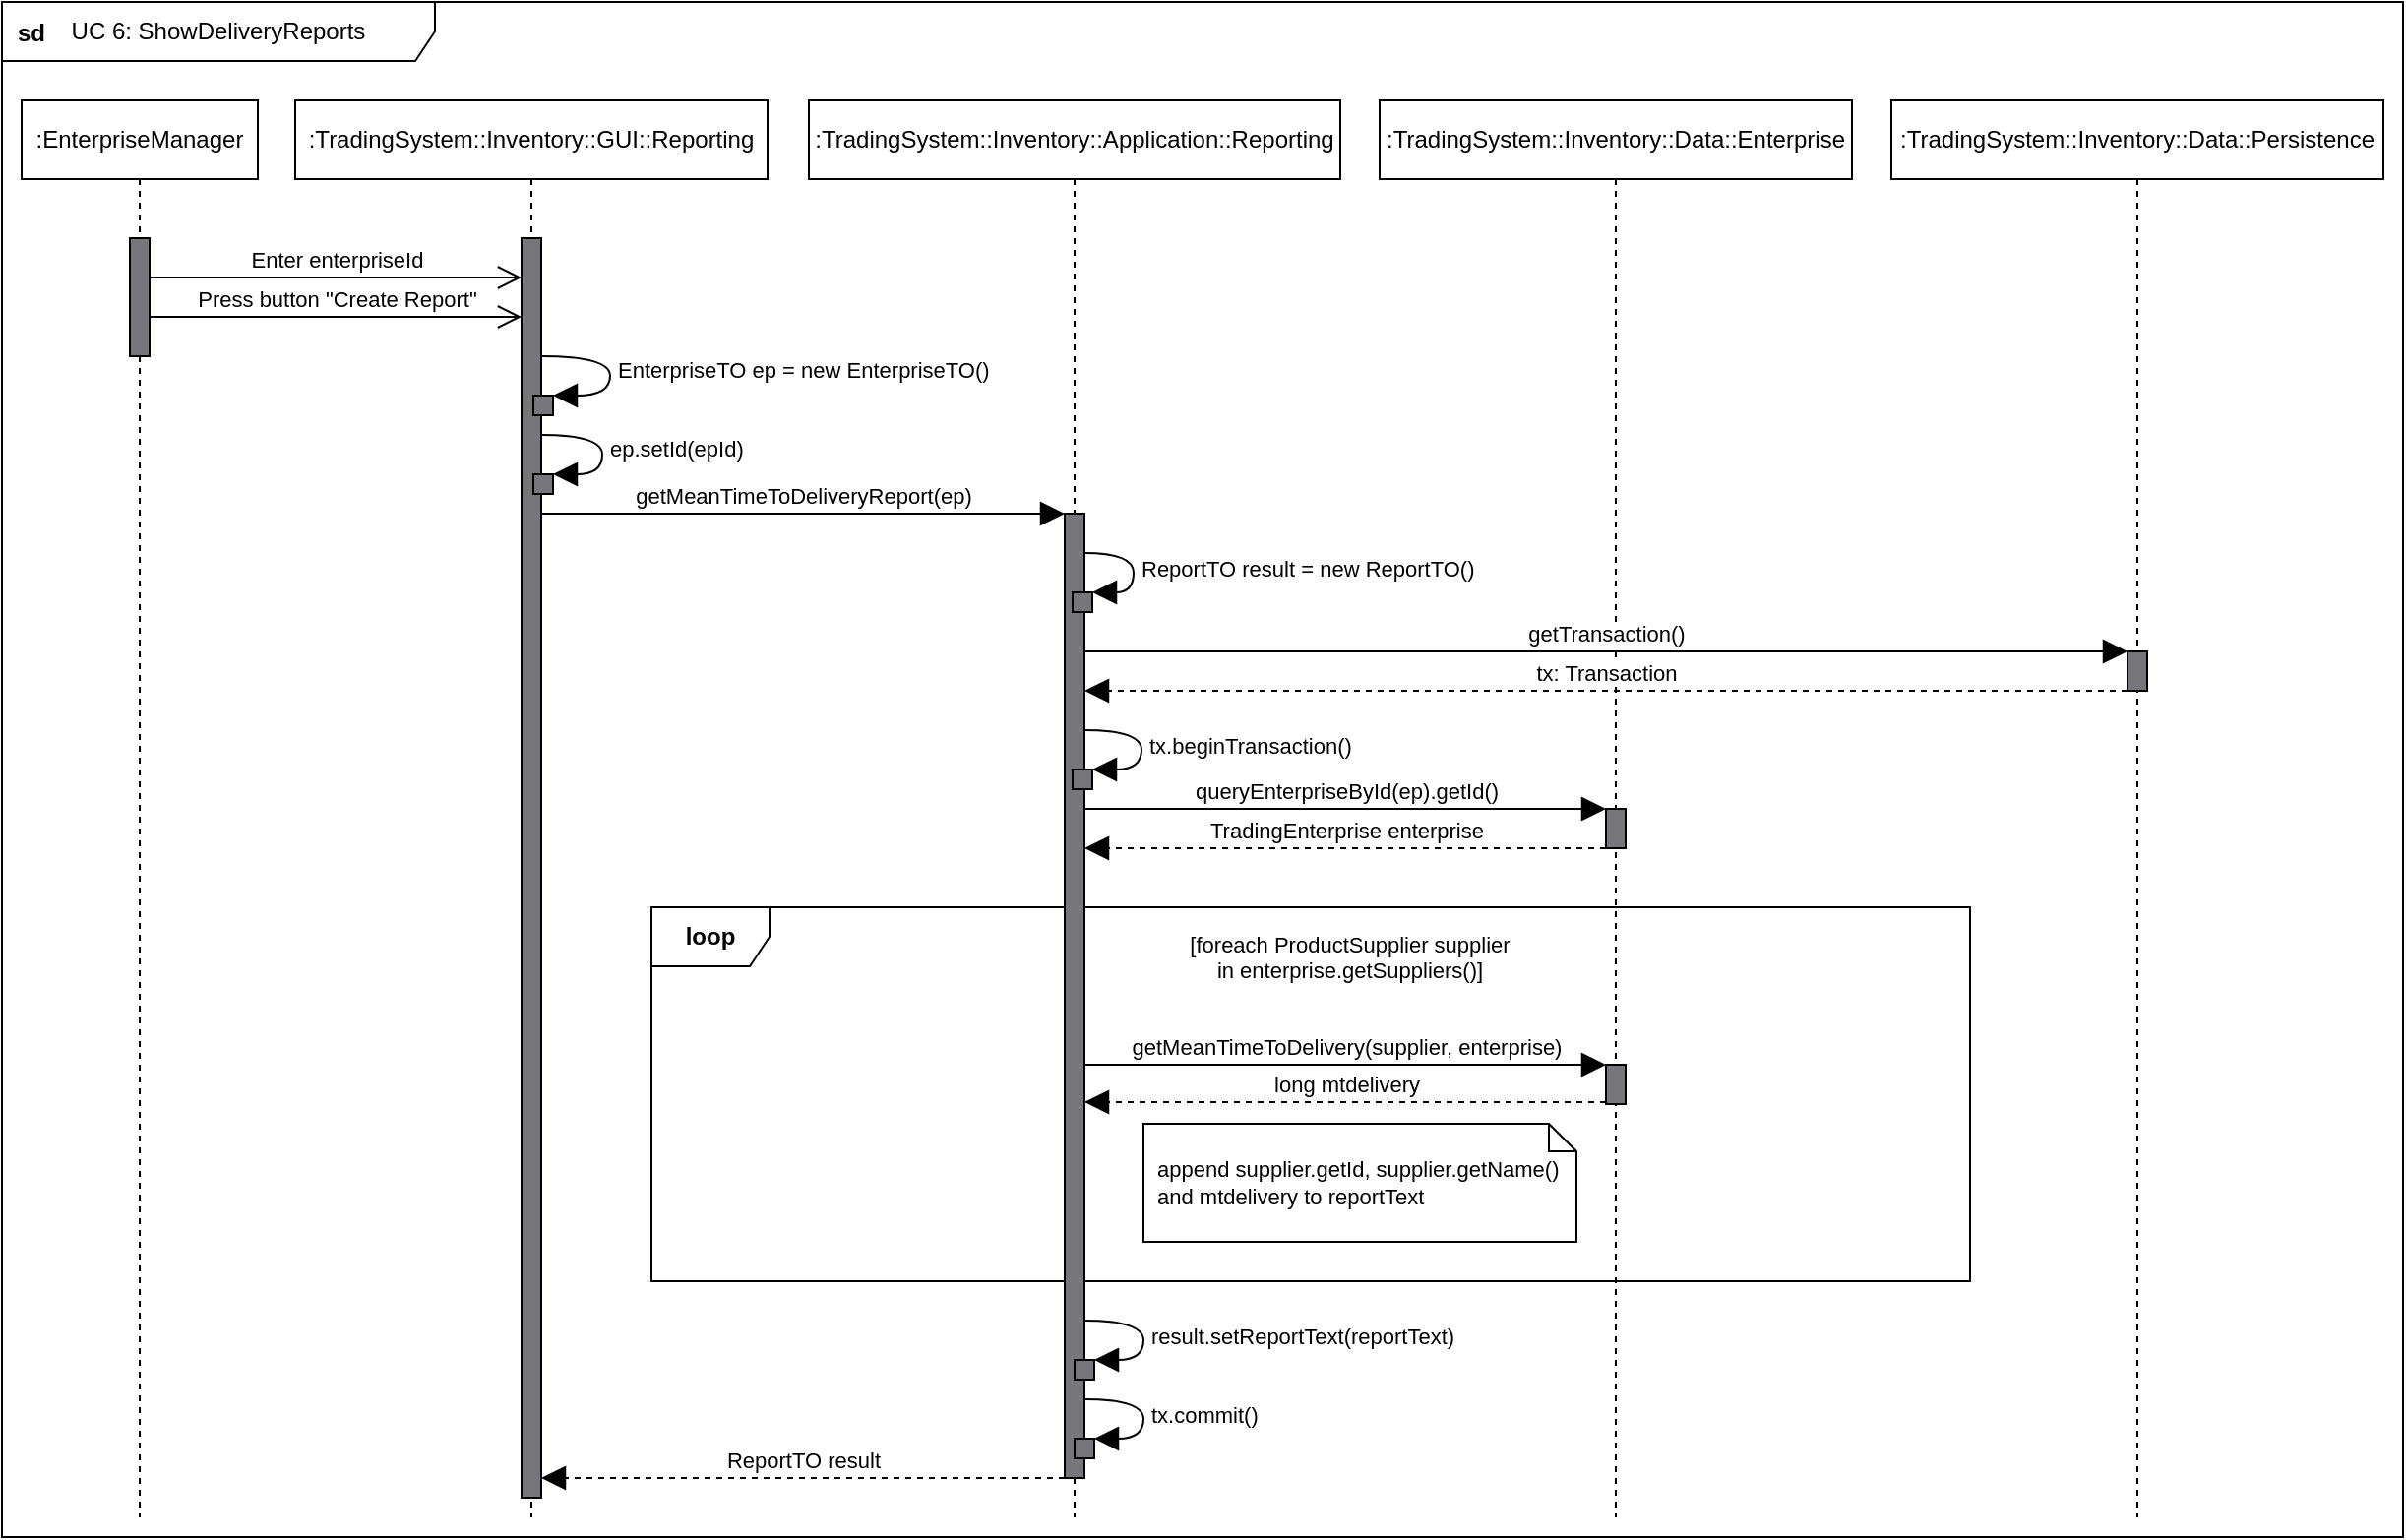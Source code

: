 <mxfile version="15.3.0" type="device"><diagram id="_5VZBSZnHYae-nexqjK_" name="Page-1"><mxGraphModel dx="1718" dy="926" grid="1" gridSize="10" guides="1" tooltips="1" connect="1" arrows="1" fold="1" page="1" pageScale="1" pageWidth="850" pageHeight="1100" math="0" shadow="0"><root><mxCell id="0"/><mxCell id="1" parent="0"/><mxCell id="LRiX0B8WTReCdfYLm9N1-1" value="UC 6: ShowDeliveryReports" style="shape=umlFrame;whiteSpace=wrap;html=1;width=220;height=30;swimlaneFillColor=#ffffff;" vertex="1" parent="1"><mxGeometry x="40" y="40" width="1220" height="780" as="geometry"/></mxCell><mxCell id="LRiX0B8WTReCdfYLm9N1-2" value="sd" style="text;align=center;fontStyle=1;verticalAlign=middle;spacingLeft=3;spacingRight=3;strokeColor=none;rotatable=0;points=[[0,0.5],[1,0.5]];portConstraint=eastwest;" vertex="1" parent="1"><mxGeometry x="40" y="40" width="30" height="30" as="geometry"/></mxCell><mxCell id="LRiX0B8WTReCdfYLm9N1-3" value=":EnterpriseManager" style="shape=umlLifeline;perimeter=lifelinePerimeter;whiteSpace=wrap;html=1;container=1;collapsible=0;recursiveResize=0;outlineConnect=0;" vertex="1" parent="1"><mxGeometry x="50" y="90" width="120" height="720" as="geometry"/></mxCell><mxCell id="LRiX0B8WTReCdfYLm9N1-8" value="" style="html=1;points=[];perimeter=orthogonalPerimeter;fillColor=#77767B;" vertex="1" parent="LRiX0B8WTReCdfYLm9N1-3"><mxGeometry x="55" y="70" width="10" height="60" as="geometry"/></mxCell><mxCell id="LRiX0B8WTReCdfYLm9N1-4" value=":TradingSystem::Inventory::GUI::Reporting" style="shape=umlLifeline;perimeter=lifelinePerimeter;whiteSpace=wrap;html=1;container=1;collapsible=0;recursiveResize=0;outlineConnect=0;" vertex="1" parent="1"><mxGeometry x="189" y="90" width="240" height="720" as="geometry"/></mxCell><mxCell id="LRiX0B8WTReCdfYLm9N1-9" value="" style="html=1;points=[];perimeter=orthogonalPerimeter;fillColor=#77767B;" vertex="1" parent="LRiX0B8WTReCdfYLm9N1-4"><mxGeometry x="115" y="70" width="10" height="640" as="geometry"/></mxCell><mxCell id="LRiX0B8WTReCdfYLm9N1-16" value="" style="html=1;points=[];perimeter=orthogonalPerimeter;fillColor=#77767B;" vertex="1" parent="LRiX0B8WTReCdfYLm9N1-4"><mxGeometry x="121" y="150" width="10" height="10" as="geometry"/></mxCell><mxCell id="LRiX0B8WTReCdfYLm9N1-17" value="EnterpriseTO ep = new EnterpriseTO()" style="edgeStyle=orthogonalEdgeStyle;html=1;align=left;spacingLeft=2;endArrow=block;entryX=1;entryY=0;startSize=10;endSize=10;strokeColor=default;curved=1;" edge="1" target="LRiX0B8WTReCdfYLm9N1-16" parent="LRiX0B8WTReCdfYLm9N1-4" source="LRiX0B8WTReCdfYLm9N1-9"><mxGeometry relative="1" as="geometry"><mxPoint x="130" y="130" as="sourcePoint"/><Array as="points"><mxPoint x="160" y="130"/><mxPoint x="160" y="150"/></Array></mxGeometry></mxCell><mxCell id="LRiX0B8WTReCdfYLm9N1-18" value="" style="html=1;points=[];perimeter=orthogonalPerimeter;fillColor=#77767B;" vertex="1" parent="LRiX0B8WTReCdfYLm9N1-4"><mxGeometry x="121" y="190" width="10" height="10" as="geometry"/></mxCell><mxCell id="LRiX0B8WTReCdfYLm9N1-19" value="ep.setId(epId)" style="edgeStyle=orthogonalEdgeStyle;html=1;align=left;spacingLeft=2;endArrow=block;entryX=1;entryY=0;startSize=10;endSize=10;strokeColor=default;curved=1;" edge="1" target="LRiX0B8WTReCdfYLm9N1-18" parent="LRiX0B8WTReCdfYLm9N1-4" source="LRiX0B8WTReCdfYLm9N1-9"><mxGeometry relative="1" as="geometry"><mxPoint x="126" y="170" as="sourcePoint"/><Array as="points"><mxPoint x="156" y="170"/><mxPoint x="156" y="190"/></Array></mxGeometry></mxCell><mxCell id="LRiX0B8WTReCdfYLm9N1-6" value=":TradingSystem::Inventory::Data::Enterprise" style="shape=umlLifeline;perimeter=lifelinePerimeter;whiteSpace=wrap;html=1;container=1;collapsible=0;recursiveResize=0;outlineConnect=0;" vertex="1" parent="1"><mxGeometry x="740" y="90" width="240" height="720" as="geometry"/></mxCell><mxCell id="LRiX0B8WTReCdfYLm9N1-31" value="" style="html=1;points=[];perimeter=orthogonalPerimeter;fillColor=#77767B;" vertex="1" parent="LRiX0B8WTReCdfYLm9N1-6"><mxGeometry x="115" y="360" width="10" height="20" as="geometry"/></mxCell><mxCell id="LRiX0B8WTReCdfYLm9N1-7" value=":TradingSystem::Inventory::Data::Persistence" style="shape=umlLifeline;perimeter=lifelinePerimeter;whiteSpace=wrap;html=1;container=1;collapsible=0;recursiveResize=0;outlineConnect=0;" vertex="1" parent="1"><mxGeometry x="1000" y="90" width="250" height="720" as="geometry"/></mxCell><mxCell id="LRiX0B8WTReCdfYLm9N1-26" value="" style="html=1;points=[];perimeter=orthogonalPerimeter;fillColor=#77767B;" vertex="1" parent="LRiX0B8WTReCdfYLm9N1-7"><mxGeometry x="120" y="280" width="10" height="20" as="geometry"/></mxCell><mxCell id="LRiX0B8WTReCdfYLm9N1-10" value="Enter enterpriseId" style="html=1;verticalAlign=bottom;endArrow=open;endSize=10;startSize=10;endFill=0;" edge="1" parent="1" source="LRiX0B8WTReCdfYLm9N1-8" target="LRiX0B8WTReCdfYLm9N1-9"><mxGeometry width="80" relative="1" as="geometry"><mxPoint x="160" y="170" as="sourcePoint"/><mxPoint x="240" y="170" as="targetPoint"/><Array as="points"><mxPoint x="220" y="180"/></Array></mxGeometry></mxCell><mxCell id="LRiX0B8WTReCdfYLm9N1-11" value="Press button &quot;Create Report&quot;" style="html=1;verticalAlign=bottom;endArrow=open;startSize=10;endSize=10;endFill=0;" edge="1" parent="1" source="LRiX0B8WTReCdfYLm9N1-8" target="LRiX0B8WTReCdfYLm9N1-9"><mxGeometry width="80" relative="1" as="geometry"><mxPoint x="150" y="210" as="sourcePoint"/><mxPoint x="230" y="210" as="targetPoint"/><Array as="points"><mxPoint x="170" y="200"/></Array></mxGeometry></mxCell><mxCell id="LRiX0B8WTReCdfYLm9N1-21" value="getMeanTimeToDeliveryReport(ep)" style="html=1;verticalAlign=bottom;endArrow=block;startSize=10;endSize=10;strokeColor=default;" edge="1" parent="1" source="LRiX0B8WTReCdfYLm9N1-9" target="LRiX0B8WTReCdfYLm9N1-20"><mxGeometry width="80" relative="1" as="geometry"><mxPoint x="380" y="320" as="sourcePoint"/><mxPoint x="390" y="320" as="targetPoint"/><Array as="points"><mxPoint x="460" y="300"/></Array></mxGeometry></mxCell><mxCell id="LRiX0B8WTReCdfYLm9N1-27" value="getTransaction()" style="html=1;verticalAlign=bottom;endArrow=block;entryX=0;entryY=0;startSize=10;endSize=10;strokeColor=default;" edge="1" target="LRiX0B8WTReCdfYLm9N1-26" parent="1" source="LRiX0B8WTReCdfYLm9N1-20"><mxGeometry relative="1" as="geometry"><mxPoint x="1050" y="370" as="sourcePoint"/></mxGeometry></mxCell><mxCell id="LRiX0B8WTReCdfYLm9N1-28" value="tx: Transaction" style="html=1;verticalAlign=bottom;endArrow=block;dashed=1;endSize=10;exitX=0;exitY=0.95;strokeColor=default;startSize=10;endFill=1;" edge="1" parent="1"><mxGeometry relative="1" as="geometry"><mxPoint x="590" y="390" as="targetPoint"/><mxPoint x="1120" y="390" as="sourcePoint"/></mxGeometry></mxCell><mxCell id="LRiX0B8WTReCdfYLm9N1-32" value="queryEnterpriseById(ep).getId()" style="html=1;verticalAlign=bottom;endArrow=block;entryX=0;entryY=0;startSize=10;endSize=10;strokeColor=default;" edge="1" target="LRiX0B8WTReCdfYLm9N1-31" parent="1" source="LRiX0B8WTReCdfYLm9N1-20"><mxGeometry relative="1" as="geometry"><mxPoint x="785" y="440" as="sourcePoint"/></mxGeometry></mxCell><mxCell id="LRiX0B8WTReCdfYLm9N1-33" value="TradingEnterprise enterprise" style="html=1;verticalAlign=bottom;endArrow=block;dashed=1;endSize=10;exitX=0;exitY=0.95;strokeColor=default;startSize=10;endFill=1;" edge="1" parent="1"><mxGeometry relative="1" as="geometry"><mxPoint x="590" y="470" as="targetPoint"/><mxPoint x="855" y="470" as="sourcePoint"/></mxGeometry></mxCell><mxCell id="LRiX0B8WTReCdfYLm9N1-34" value="&lt;b&gt;loop&lt;/b&gt;" style="shape=umlFrame;whiteSpace=wrap;html=1;fillColor=none;" vertex="1" parent="1"><mxGeometry x="370" y="500" width="670" height="190" as="geometry"/></mxCell><mxCell id="LRiX0B8WTReCdfYLm9N1-5" value=":TradingSystem::Inventory::Application::Reporting" style="shape=umlLifeline;perimeter=lifelinePerimeter;whiteSpace=wrap;html=1;container=1;collapsible=0;recursiveResize=0;outlineConnect=0;" vertex="1" parent="1"><mxGeometry x="450" y="90" width="270" height="720" as="geometry"/></mxCell><mxCell id="LRiX0B8WTReCdfYLm9N1-20" value="" style="html=1;points=[];perimeter=orthogonalPerimeter;fillColor=#77767B;" vertex="1" parent="LRiX0B8WTReCdfYLm9N1-5"><mxGeometry x="130" y="210" width="10" height="490" as="geometry"/></mxCell><mxCell id="LRiX0B8WTReCdfYLm9N1-22" value="" style="html=1;points=[];perimeter=orthogonalPerimeter;fillColor=#77767B;" vertex="1" parent="LRiX0B8WTReCdfYLm9N1-5"><mxGeometry x="134" y="250" width="10" height="10" as="geometry"/></mxCell><mxCell id="LRiX0B8WTReCdfYLm9N1-23" value="ReportTO result = new ReportTO()" style="edgeStyle=orthogonalEdgeStyle;html=1;align=left;spacingLeft=2;endArrow=block;entryX=1;entryY=0;startSize=10;endSize=10;strokeColor=default;curved=1;" edge="1" target="LRiX0B8WTReCdfYLm9N1-22" parent="LRiX0B8WTReCdfYLm9N1-5" source="LRiX0B8WTReCdfYLm9N1-20"><mxGeometry relative="1" as="geometry"><mxPoint x="135" y="230" as="sourcePoint"/><Array as="points"><mxPoint x="165" y="230"/><mxPoint x="165" y="250"/></Array></mxGeometry></mxCell><mxCell id="LRiX0B8WTReCdfYLm9N1-29" value="" style="html=1;points=[];perimeter=orthogonalPerimeter;fillColor=#77767B;" vertex="1" parent="LRiX0B8WTReCdfYLm9N1-5"><mxGeometry x="134" y="340" width="10" height="10" as="geometry"/></mxCell><mxCell id="LRiX0B8WTReCdfYLm9N1-30" value="tx.beginTransaction()" style="edgeStyle=orthogonalEdgeStyle;html=1;align=left;spacingLeft=2;endArrow=block;entryX=1;entryY=0;startSize=10;endSize=10;strokeColor=default;curved=1;" edge="1" target="LRiX0B8WTReCdfYLm9N1-29" parent="LRiX0B8WTReCdfYLm9N1-5" source="LRiX0B8WTReCdfYLm9N1-20"><mxGeometry relative="1" as="geometry"><mxPoint x="139" y="320" as="sourcePoint"/><Array as="points"><mxPoint x="169" y="320"/><mxPoint x="169" y="340"/></Array></mxGeometry></mxCell><mxCell id="LRiX0B8WTReCdfYLm9N1-36" value="[foreach ProductSupplier supplier &#xA;in enterprise.getSuppliers()]" style="text;align=center;fontStyle=0;verticalAlign=middle;spacingLeft=3;spacingRight=3;strokeColor=none;rotatable=0;points=[[0,0.5],[1,0.5]];portConstraint=eastwest;fillColor=none;fontSize=11;" vertex="1" parent="LRiX0B8WTReCdfYLm9N1-5"><mxGeometry x="190" y="420" width="170" height="30" as="geometry"/></mxCell><mxCell id="LRiX0B8WTReCdfYLm9N1-37" value="" style="html=1;points=[];perimeter=orthogonalPerimeter;fontSize=11;fillColor=#77767B;" vertex="1" parent="1"><mxGeometry x="855" y="580" width="10" height="20" as="geometry"/></mxCell><mxCell id="LRiX0B8WTReCdfYLm9N1-38" value="getMeanTimeToDelivery(supplier, enterprise)" style="html=1;verticalAlign=bottom;endArrow=block;entryX=0;entryY=0;fontSize=11;startSize=10;endSize=10;strokeColor=default;" edge="1" target="LRiX0B8WTReCdfYLm9N1-37" parent="1" source="LRiX0B8WTReCdfYLm9N1-20"><mxGeometry relative="1" as="geometry"><mxPoint x="780" y="560" as="sourcePoint"/></mxGeometry></mxCell><mxCell id="LRiX0B8WTReCdfYLm9N1-39" value="long mtdelivery" style="html=1;verticalAlign=bottom;endArrow=block;dashed=1;endSize=10;exitX=0;exitY=0.95;fontSize=11;strokeColor=default;endFill=1;startSize=10;" edge="1" source="LRiX0B8WTReCdfYLm9N1-37" parent="1" target="LRiX0B8WTReCdfYLm9N1-20"><mxGeometry relative="1" as="geometry"><mxPoint x="780" y="636" as="targetPoint"/></mxGeometry></mxCell><mxCell id="LRiX0B8WTReCdfYLm9N1-40" value="&lt;div align=&quot;left&quot;&gt;append supplier.getId, supplier.getName()&lt;/div&gt;&lt;div align=&quot;left&quot;&gt;and mtdelivery to reportText&lt;br&gt;&lt;/div&gt;" style="shape=note;size=14;whiteSpace=wrap;html=1;fontSize=11;fillColor=none;align=left;spacingLeft=5;" vertex="1" parent="1"><mxGeometry x="620" y="610" width="220" height="60" as="geometry"/></mxCell><mxCell id="LRiX0B8WTReCdfYLm9N1-43" value="" style="html=1;points=[];perimeter=orthogonalPerimeter;fontSize=11;fillColor=#77767B;" vertex="1" parent="1"><mxGeometry x="585" y="730" width="10" height="10" as="geometry"/></mxCell><mxCell id="LRiX0B8WTReCdfYLm9N1-44" value="result.setReportText(reportText)" style="edgeStyle=orthogonalEdgeStyle;html=1;align=left;spacingLeft=2;endArrow=block;entryX=1;entryY=0;fontSize=11;startSize=10;endSize=10;strokeColor=default;curved=1;" edge="1" target="LRiX0B8WTReCdfYLm9N1-43" parent="1"><mxGeometry relative="1" as="geometry"><mxPoint x="590" y="710" as="sourcePoint"/><Array as="points"><mxPoint x="620" y="710"/><mxPoint x="620" y="730"/></Array></mxGeometry></mxCell><mxCell id="LRiX0B8WTReCdfYLm9N1-45" value="" style="html=1;points=[];perimeter=orthogonalPerimeter;fontSize=11;fillColor=#77767B;" vertex="1" parent="1"><mxGeometry x="585" y="770" width="10" height="10" as="geometry"/></mxCell><mxCell id="LRiX0B8WTReCdfYLm9N1-46" value="tx.commit()" style="edgeStyle=orthogonalEdgeStyle;html=1;align=left;spacingLeft=2;endArrow=block;entryX=1;entryY=0;fontSize=11;startSize=10;endSize=10;strokeColor=default;curved=1;" edge="1" target="LRiX0B8WTReCdfYLm9N1-45" parent="1"><mxGeometry relative="1" as="geometry"><mxPoint x="590" y="750" as="sourcePoint"/><Array as="points"><mxPoint x="620" y="750"/></Array></mxGeometry></mxCell><mxCell id="LRiX0B8WTReCdfYLm9N1-48" value="ReportTO result" style="html=1;verticalAlign=bottom;endArrow=block;dashed=1;endSize=10;fontSize=11;strokeColor=default;startSize=10;endFill=1;" edge="1" parent="1" source="LRiX0B8WTReCdfYLm9N1-20" target="LRiX0B8WTReCdfYLm9N1-9"><mxGeometry relative="1" as="geometry"><mxPoint x="540" y="790" as="sourcePoint"/><mxPoint x="460" y="790" as="targetPoint"/><Array as="points"><mxPoint x="490" y="790"/></Array></mxGeometry></mxCell></root></mxGraphModel></diagram></mxfile>